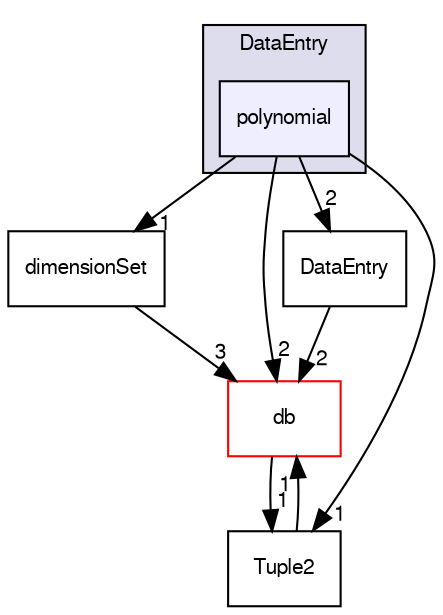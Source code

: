 digraph "src/OpenFOAM/primitives/functions/DataEntry/polynomial" {
  bgcolor=transparent;
  compound=true
  node [ fontsize="10", fontname="FreeSans"];
  edge [ labelfontsize="10", labelfontname="FreeSans"];
  subgraph clusterdir_39719c705025486201df4639072645d2 {
    graph [ bgcolor="#ddddee", pencolor="black", label="DataEntry" fontname="FreeSans", fontsize="10", URL="dir_39719c705025486201df4639072645d2.html"]
  dir_2740aff3f2cf4be25b6eae8b01e55426 [shape=box, label="polynomial", style="filled", fillcolor="#eeeeff", pencolor="black", URL="dir_2740aff3f2cf4be25b6eae8b01e55426.html"];
  }
  dir_ddfbc8513dac5f891eeb54fd21e599df [shape=box label="dimensionSet" URL="dir_ddfbc8513dac5f891eeb54fd21e599df.html"];
  dir_246f7a9c53924f474d87efd38f207066 [shape=box label="Tuple2" URL="dir_246f7a9c53924f474d87efd38f207066.html"];
  dir_63c634f7a7cfd679ac26c67fb30fc32f [shape=box label="db" color="red" URL="dir_63c634f7a7cfd679ac26c67fb30fc32f.html"];
  dir_53a5341fa96310b76ae10313a4ca1baf [shape=box label="DataEntry" URL="dir_53a5341fa96310b76ae10313a4ca1baf.html"];
  dir_2740aff3f2cf4be25b6eae8b01e55426->dir_ddfbc8513dac5f891eeb54fd21e599df [headlabel="1", labeldistance=1.5 headhref="dir_002177_001855.html"];
  dir_2740aff3f2cf4be25b6eae8b01e55426->dir_246f7a9c53924f474d87efd38f207066 [headlabel="1", labeldistance=1.5 headhref="dir_002177_002244.html"];
  dir_2740aff3f2cf4be25b6eae8b01e55426->dir_63c634f7a7cfd679ac26c67fb30fc32f [headlabel="2", labeldistance=1.5 headhref="dir_002177_001787.html"];
  dir_2740aff3f2cf4be25b6eae8b01e55426->dir_53a5341fa96310b76ae10313a4ca1baf [headlabel="2", labeldistance=1.5 headhref="dir_002177_002176.html"];
  dir_ddfbc8513dac5f891eeb54fd21e599df->dir_63c634f7a7cfd679ac26c67fb30fc32f [headlabel="3", labeldistance=1.5 headhref="dir_001855_001787.html"];
  dir_246f7a9c53924f474d87efd38f207066->dir_63c634f7a7cfd679ac26c67fb30fc32f [headlabel="1", labeldistance=1.5 headhref="dir_002244_001787.html"];
  dir_63c634f7a7cfd679ac26c67fb30fc32f->dir_246f7a9c53924f474d87efd38f207066 [headlabel="1", labeldistance=1.5 headhref="dir_001787_002244.html"];
  dir_53a5341fa96310b76ae10313a4ca1baf->dir_63c634f7a7cfd679ac26c67fb30fc32f [headlabel="2", labeldistance=1.5 headhref="dir_002176_001787.html"];
}
